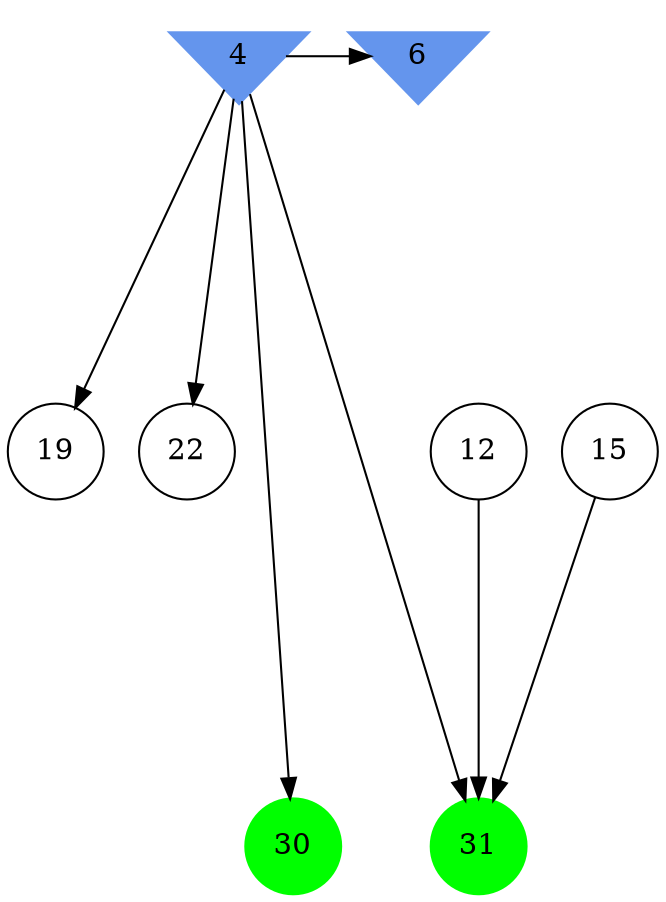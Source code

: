 digraph brain {
	ranksep=2.0;
	4 [shape=invtriangle,style=filled,color=cornflowerblue];
	6 [shape=invtriangle,style=filled,color=cornflowerblue];
	12 [shape=circle,color=black];
	15 [shape=circle,color=black];
	19 [shape=circle,color=black];
	22 [shape=circle,color=black];
	30 [shape=circle,style=filled,color=green];
	31 [shape=circle,style=filled,color=green];
	15	->	31;
	4	->	31;
	12	->	31;
	4	->	22;
	4	->	6;
	4	->	30;
	4	->	19;
	{ rank=same; 4; 6; }
	{ rank=same; 12; 15; 19; 22; }
	{ rank=same; 30; 31; }
}
